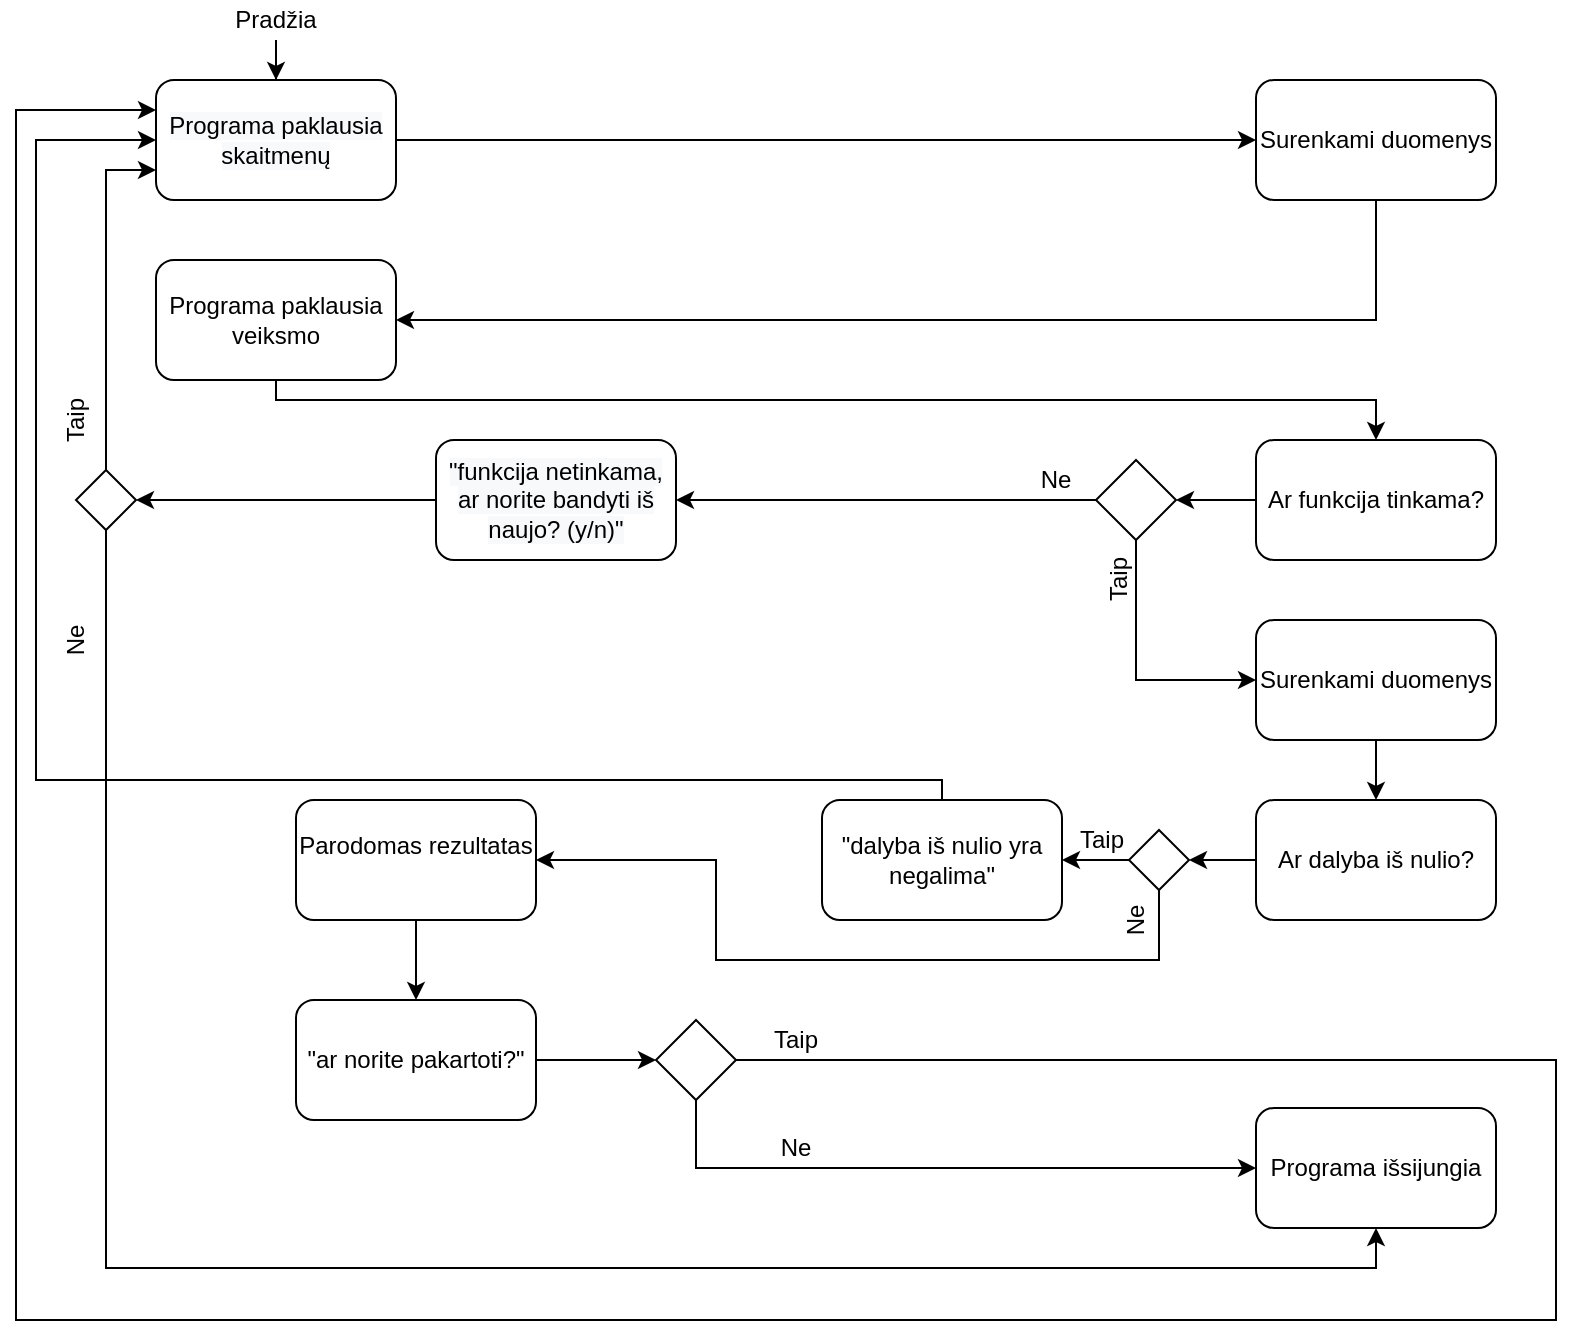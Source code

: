 <mxfile type="device" version="12.0.0" pages="1"><diagram id="32fgdtdVsWYz3Mpw7XA9" name="Page-1"><mxGraphModel grid="1" shadow="0" math="0" pageHeight="1169" pageWidth="827" pageScale="1" page="1" fold="1" arrows="1" connect="1" tooltips="1" guides="1" gridSize="10" dy="778" dx="1408"><root><mxCell id="0"/><mxCell id="1" parent="0"/><mxCell id="WcnnT1lN_UfvnDeS-9Yy-23" target="WcnnT1lN_UfvnDeS-9Yy-2" style="edgeStyle=orthogonalEdgeStyle;rounded=0;orthogonalLoop=1;jettySize=auto;html=1;entryX=0;entryY=0.5;entryDx=0;entryDy=0;" parent="1" source="WcnnT1lN_UfvnDeS-9Yy-1" edge="1"><mxGeometry as="geometry" relative="1"/></mxCell><mxCell id="WcnnT1lN_UfvnDeS-9Yy-1" style="rounded=1;whiteSpace=wrap;html=1;" value="&lt;span style=&quot;display: inline ; float: none ; background-color: rgb(248 , 249 , 250) ; color: rgb(0 , 0 , 0) ; font-family: &amp;#34;helvetica&amp;#34; ; font-size: 12px ; font-style: normal ; font-variant: normal ; font-weight: normal ; letter-spacing: normal ; line-height: 1.2 ; overflow-wrap: normal ; text-align: center ; text-decoration: none ; text-indent: 0px ; text-transform: none ; white-space: normal ; word-spacing: 0px&quot;&gt;Programa paklausia skaitmenų&lt;/span&gt;" parent="1" vertex="1"><mxGeometry width="120" as="geometry" height="60" y="40" x="80"/></mxCell><mxCell id="HcLJ8dF3pjx-m6McnPRc-1" target="WcnnT1lN_UfvnDeS-9Yy-3" style="edgeStyle=orthogonalEdgeStyle;rounded=0;orthogonalLoop=1;jettySize=auto;html=1;entryX=1;entryY=0.5;entryDx=0;entryDy=0;" parent="1" source="WcnnT1lN_UfvnDeS-9Yy-2" edge="1"><mxGeometry as="geometry" relative="1"><Array as="points"><mxPoint y="160" x="690"/></Array></mxGeometry></mxCell><mxCell id="WcnnT1lN_UfvnDeS-9Yy-2" style="rounded=1;whiteSpace=wrap;html=1;" value="Surenkami duomenys" parent="1" vertex="1"><mxGeometry width="120" as="geometry" height="60" y="40" x="630"/></mxCell><mxCell id="HcLJ8dF3pjx-m6McnPRc-2" target="WcnnT1lN_UfvnDeS-9Yy-4" style="edgeStyle=orthogonalEdgeStyle;rounded=0;orthogonalLoop=1;jettySize=auto;html=1;entryX=0.5;entryY=0;entryDx=0;entryDy=0;" parent="1" source="WcnnT1lN_UfvnDeS-9Yy-3" edge="1"><mxGeometry as="geometry" relative="1"><Array as="points"><mxPoint y="200" x="140"/><mxPoint y="200" x="690"/></Array></mxGeometry></mxCell><mxCell id="WcnnT1lN_UfvnDeS-9Yy-3" style="rounded=1;whiteSpace=wrap;html=1;" value="Programa paklausia veiksmo" parent="1" vertex="1"><mxGeometry width="120" as="geometry" height="60" y="130" x="80"/></mxCell><mxCell id="HcLJ8dF3pjx-m6McnPRc-8" target="HcLJ8dF3pjx-m6McnPRc-7" style="edgeStyle=orthogonalEdgeStyle;rounded=0;orthogonalLoop=1;jettySize=auto;html=1;exitX=0;exitY=0.5;exitDx=0;exitDy=0;entryX=1;entryY=0.5;entryDx=0;entryDy=0;" parent="1" source="WcnnT1lN_UfvnDeS-9Yy-4" edge="1"><mxGeometry as="geometry" relative="1"/></mxCell><mxCell id="WcnnT1lN_UfvnDeS-9Yy-4" style="rounded=1;whiteSpace=wrap;html=1;" value="Ar funkcija tinkama?" parent="1" vertex="1"><mxGeometry width="120" as="geometry" height="60" y="220" x="630"/></mxCell><mxCell id="WcnnT1lN_UfvnDeS-9Yy-22" target="WcnnT1lN_UfvnDeS-9Yy-21" style="edgeStyle=orthogonalEdgeStyle;rounded=0;orthogonalLoop=1;jettySize=auto;html=1;entryX=0.5;entryY=0;entryDx=0;entryDy=0;" parent="1" source="WcnnT1lN_UfvnDeS-9Yy-18" edge="1"><mxGeometry as="geometry" relative="1"/></mxCell><mxCell id="WcnnT1lN_UfvnDeS-9Yy-18" style="rounded=1;whiteSpace=wrap;html=1;" value="Surenkami duomenys" parent="1" vertex="1"><mxGeometry width="120" as="geometry" height="60" y="310" x="630"/></mxCell><mxCell id="HcLJ8dF3pjx-m6McnPRc-28" target="HcLJ8dF3pjx-m6McnPRc-27" style="edgeStyle=orthogonalEdgeStyle;rounded=0;orthogonalLoop=1;jettySize=auto;html=1;entryX=1;entryY=0.5;entryDx=0;entryDy=0;" parent="1" source="WcnnT1lN_UfvnDeS-9Yy-21" edge="1"><mxGeometry as="geometry" relative="1"/></mxCell><mxCell id="WcnnT1lN_UfvnDeS-9Yy-21" style="rounded=1;whiteSpace=wrap;html=1;" value="Ar dalyba iš nulio?" parent="1" vertex="1"><mxGeometry width="120" as="geometry" height="60" y="400" x="630"/></mxCell><mxCell id="WcnnT1lN_UfvnDeS-9Yy-27" target="WcnnT1lN_UfvnDeS-9Yy-26" style="edgeStyle=orthogonalEdgeStyle;rounded=0;orthogonalLoop=1;jettySize=auto;html=1;entryX=0.5;entryY=0;entryDx=0;entryDy=0;" parent="1" source="WcnnT1lN_UfvnDeS-9Yy-24" edge="1"><mxGeometry as="geometry" relative="1"/></mxCell><mxCell id="WcnnT1lN_UfvnDeS-9Yy-24" style="rounded=1;whiteSpace=wrap;html=1;" value="&lt;div&gt;Parodomas rezultatas&lt;/div&gt;&lt;div&gt;&lt;br&gt;&lt;/div&gt;" parent="1" vertex="1"><mxGeometry width="120" as="geometry" height="60" y="400" x="150"/></mxCell><mxCell id="HcLJ8dF3pjx-m6McnPRc-36" target="HcLJ8dF3pjx-m6McnPRc-35" style="edgeStyle=orthogonalEdgeStyle;rounded=0;orthogonalLoop=1;jettySize=auto;html=1;entryX=0;entryY=0.5;entryDx=0;entryDy=0;" parent="1" source="WcnnT1lN_UfvnDeS-9Yy-26" edge="1"><mxGeometry as="geometry" relative="1"/></mxCell><mxCell id="WcnnT1lN_UfvnDeS-9Yy-26" style="rounded=1;whiteSpace=wrap;html=1;" value="&quot;ar norite pakartoti?&quot;" parent="1" vertex="1"><mxGeometry width="120" as="geometry" height="60" y="500" x="150"/></mxCell><mxCell id="WcnnT1lN_UfvnDeS-9Yy-39" style="rounded=1;whiteSpace=wrap;html=1;" value="Programa išsijungia" parent="1" vertex="1"><mxGeometry width="120" as="geometry" height="60" y="554" x="630"/></mxCell><mxCell id="WcnnT1lN_UfvnDeS-9Yy-42" target="WcnnT1lN_UfvnDeS-9Yy-1" style="edgeStyle=orthogonalEdgeStyle;rounded=0;orthogonalLoop=1;jettySize=auto;html=1;entryX=0.5;entryY=0;entryDx=0;entryDy=0;" parent="1" source="WcnnT1lN_UfvnDeS-9Yy-41" edge="1"><mxGeometry as="geometry" relative="1"/></mxCell><mxCell id="WcnnT1lN_UfvnDeS-9Yy-41" style="text;html=1;strokeColor=none;fillColor=none;align=center;verticalAlign=middle;whiteSpace=wrap;rounded=0;" value="Pradžia" parent="1" vertex="1"><mxGeometry width="40" as="geometry" height="20" x="120"/></mxCell><mxCell id="HcLJ8dF3pjx-m6McnPRc-15" target="HcLJ8dF3pjx-m6McnPRc-14" style="edgeStyle=orthogonalEdgeStyle;rounded=0;orthogonalLoop=1;jettySize=auto;html=1;entryX=1;entryY=0.5;entryDx=0;entryDy=0;" parent="1" source="HcLJ8dF3pjx-m6McnPRc-4" edge="1"><mxGeometry as="geometry" relative="1"/></mxCell><mxCell id="HcLJ8dF3pjx-m6McnPRc-4" style="rounded=1;whiteSpace=wrap;html=1;" value="&lt;span style=&quot;display: inline ; float: none ; background-color: rgb(248 , 249 , 250) ; color: rgb(0 , 0 , 0) ; font-family: &amp;#34;helvetica&amp;#34; ; font-size: 12px ; font-style: normal ; font-variant: normal ; font-weight: normal ; letter-spacing: normal ; line-height: 1.2 ; overflow-wrap: normal ; text-align: center ; text-decoration: none ; text-indent: 0px ; text-transform: none ; white-space: normal ; word-spacing: 0px&quot;&gt;&quot;funkcija netinkama, ar norite bandyti iš naujo? (y/n)&quot;&lt;/span&gt;" parent="1" vertex="1"><mxGeometry width="120" as="geometry" height="60" y="220" x="220"/></mxCell><mxCell id="HcLJ8dF3pjx-m6McnPRc-9" target="HcLJ8dF3pjx-m6McnPRc-4" style="edgeStyle=orthogonalEdgeStyle;rounded=0;orthogonalLoop=1;jettySize=auto;html=1;entryX=1;entryY=0.5;entryDx=0;entryDy=0;" parent="1" source="HcLJ8dF3pjx-m6McnPRc-7" edge="1"><mxGeometry as="geometry" relative="1"/></mxCell><mxCell id="HcLJ8dF3pjx-m6McnPRc-10" target="WcnnT1lN_UfvnDeS-9Yy-18" style="edgeStyle=orthogonalEdgeStyle;rounded=0;orthogonalLoop=1;jettySize=auto;html=1;entryX=0;entryY=0.5;entryDx=0;entryDy=0;" parent="1" source="HcLJ8dF3pjx-m6McnPRc-7" edge="1"><mxGeometry as="geometry" relative="1"><Array as="points"><mxPoint y="340" x="570"/></Array></mxGeometry></mxCell><mxCell id="HcLJ8dF3pjx-m6McnPRc-7" style="rhombus;whiteSpace=wrap;html=1;" value="" parent="1" vertex="1"><mxGeometry width="40" as="geometry" height="40" y="230" x="550"/></mxCell><mxCell id="HcLJ8dF3pjx-m6McnPRc-11" style="text;html=1;strokeColor=none;fillColor=none;align=center;verticalAlign=middle;whiteSpace=wrap;rounded=0;" value="Ne" parent="1" vertex="1"><mxGeometry width="40" as="geometry" height="20" y="230" x="510"/></mxCell><mxCell id="HcLJ8dF3pjx-m6McnPRc-12" style="text;html=1;strokeColor=none;fillColor=none;align=center;verticalAlign=middle;whiteSpace=wrap;rounded=0;rotation=270;" value="Taip" parent="1" vertex="1"><mxGeometry width="40" as="geometry" height="20" y="280" x="541.5"/></mxCell><mxCell id="HcLJ8dF3pjx-m6McnPRc-17" target="WcnnT1lN_UfvnDeS-9Yy-1" style="edgeStyle=orthogonalEdgeStyle;rounded=0;orthogonalLoop=1;jettySize=auto;html=1;entryX=0;entryY=0.75;entryDx=0;entryDy=0;" parent="1" source="HcLJ8dF3pjx-m6McnPRc-14" edge="1"><mxGeometry as="geometry" relative="1"><Array as="points"><mxPoint y="85" x="55"/></Array></mxGeometry></mxCell><mxCell id="HcLJ8dF3pjx-m6McnPRc-19" target="WcnnT1lN_UfvnDeS-9Yy-39" style="edgeStyle=orthogonalEdgeStyle;rounded=0;orthogonalLoop=1;jettySize=auto;html=1;entryX=0.5;entryY=1;entryDx=0;entryDy=0;" parent="1" source="HcLJ8dF3pjx-m6McnPRc-14" edge="1"><mxGeometry as="geometry" relative="1"><Array as="points"><mxPoint y="634" x="55"/><mxPoint y="634" x="690"/></Array></mxGeometry></mxCell><mxCell id="HcLJ8dF3pjx-m6McnPRc-14" style="rhombus;whiteSpace=wrap;html=1;" value="" parent="1" vertex="1"><mxGeometry width="30" as="geometry" height="30" y="235" x="40"/></mxCell><mxCell id="HcLJ8dF3pjx-m6McnPRc-18" style="text;html=1;strokeColor=none;fillColor=none;align=center;verticalAlign=middle;whiteSpace=wrap;rounded=0;direction=east;rotation=270;" value="Taip&lt;br&gt;" parent="1" vertex="1"><mxGeometry width="40" as="geometry" height="20" y="200" x="20"/></mxCell><mxCell id="HcLJ8dF3pjx-m6McnPRc-20" style="text;html=1;strokeColor=none;fillColor=none;align=center;verticalAlign=middle;whiteSpace=wrap;rounded=0;rotation=270;" value="Ne" parent="1" vertex="1"><mxGeometry width="40" as="geometry" height="20" y="310" x="20"/></mxCell><mxCell id="HcLJ8dF3pjx-m6McnPRc-30" target="WcnnT1lN_UfvnDeS-9Yy-1" style="edgeStyle=orthogonalEdgeStyle;rounded=0;orthogonalLoop=1;jettySize=auto;html=1;entryX=0;entryY=0.5;entryDx=0;entryDy=0;" parent="1" source="HcLJ8dF3pjx-m6McnPRc-21" edge="1"><mxGeometry as="geometry" relative="1"><Array as="points"><mxPoint y="390" x="473"/><mxPoint y="390" x="20"/><mxPoint y="70" x="20"/></Array></mxGeometry></mxCell><mxCell id="HcLJ8dF3pjx-m6McnPRc-21" style="rounded=1;whiteSpace=wrap;html=1;" value="&quot;dalyba iš nulio yra negalima&quot;" parent="1" vertex="1"><mxGeometry width="120" as="geometry" height="60" y="400" x="413"/></mxCell><mxCell id="HcLJ8dF3pjx-m6McnPRc-29" target="HcLJ8dF3pjx-m6McnPRc-21" style="edgeStyle=orthogonalEdgeStyle;rounded=0;orthogonalLoop=1;jettySize=auto;html=1;entryX=1;entryY=0.5;entryDx=0;entryDy=0;" parent="1" source="HcLJ8dF3pjx-m6McnPRc-27" edge="1"><mxGeometry as="geometry" relative="1"/></mxCell><mxCell id="HcLJ8dF3pjx-m6McnPRc-31" target="WcnnT1lN_UfvnDeS-9Yy-24" style="edgeStyle=orthogonalEdgeStyle;rounded=0;orthogonalLoop=1;jettySize=auto;html=1;entryX=1;entryY=0.5;entryDx=0;entryDy=0;" parent="1" source="HcLJ8dF3pjx-m6McnPRc-27" edge="1"><mxGeometry as="geometry" relative="1"><Array as="points"><mxPoint y="480" x="582"/><mxPoint y="480" x="360"/><mxPoint y="430" x="360"/></Array></mxGeometry></mxCell><mxCell id="HcLJ8dF3pjx-m6McnPRc-27" style="rhombus;whiteSpace=wrap;html=1;" value="" parent="1" vertex="1"><mxGeometry width="30" as="geometry" height="30" y="415" x="566.5"/></mxCell><mxCell id="HcLJ8dF3pjx-m6McnPRc-32" style="text;html=1;strokeColor=none;fillColor=none;align=center;verticalAlign=middle;whiteSpace=wrap;rounded=0;" value="Taip" parent="1" vertex="1"><mxGeometry width="40" as="geometry" height="20" y="410" x="533"/></mxCell><mxCell id="HcLJ8dF3pjx-m6McnPRc-33" style="text;html=1;strokeColor=none;fillColor=none;align=center;verticalAlign=middle;whiteSpace=wrap;rounded=0;rotation=270;" value="Ne" parent="1" vertex="1"><mxGeometry width="40" as="geometry" height="20" y="450" x="550"/></mxCell><mxCell id="HcLJ8dF3pjx-m6McnPRc-37" target="WcnnT1lN_UfvnDeS-9Yy-1" style="edgeStyle=orthogonalEdgeStyle;rounded=0;orthogonalLoop=1;jettySize=auto;html=1;entryX=0;entryY=0.25;entryDx=0;entryDy=0;" parent="1" source="HcLJ8dF3pjx-m6McnPRc-35" edge="1"><mxGeometry as="geometry" relative="1"><Array as="points"><mxPoint y="530" x="780"/><mxPoint y="660" x="780"/><mxPoint y="660" x="10"/><mxPoint y="55" x="10"/></Array></mxGeometry></mxCell><mxCell id="HcLJ8dF3pjx-m6McnPRc-38" target="WcnnT1lN_UfvnDeS-9Yy-39" style="edgeStyle=orthogonalEdgeStyle;rounded=0;orthogonalLoop=1;jettySize=auto;html=1;entryX=0;entryY=0.5;entryDx=0;entryDy=0;" parent="1" source="HcLJ8dF3pjx-m6McnPRc-35" edge="1"><mxGeometry as="geometry" relative="1"><Array as="points"><mxPoint y="584" x="350"/></Array></mxGeometry></mxCell><mxCell id="HcLJ8dF3pjx-m6McnPRc-35" style="rhombus;whiteSpace=wrap;html=1;" value="" parent="1" vertex="1"><mxGeometry width="40" as="geometry" height="40" y="510" x="330"/></mxCell><mxCell id="HcLJ8dF3pjx-m6McnPRc-39" style="text;html=1;strokeColor=none;fillColor=none;align=center;verticalAlign=middle;whiteSpace=wrap;rounded=0;" value="Taip" parent="1" vertex="1"><mxGeometry width="40" as="geometry" height="20" y="510" x="380"/></mxCell><mxCell id="HcLJ8dF3pjx-m6McnPRc-40" style="text;html=1;strokeColor=none;fillColor=none;align=center;verticalAlign=middle;whiteSpace=wrap;rounded=0;" value="Ne" parent="1" vertex="1"><mxGeometry width="40" as="geometry" height="20" y="564" x="380"/></mxCell></root></mxGraphModel></diagram></mxfile>